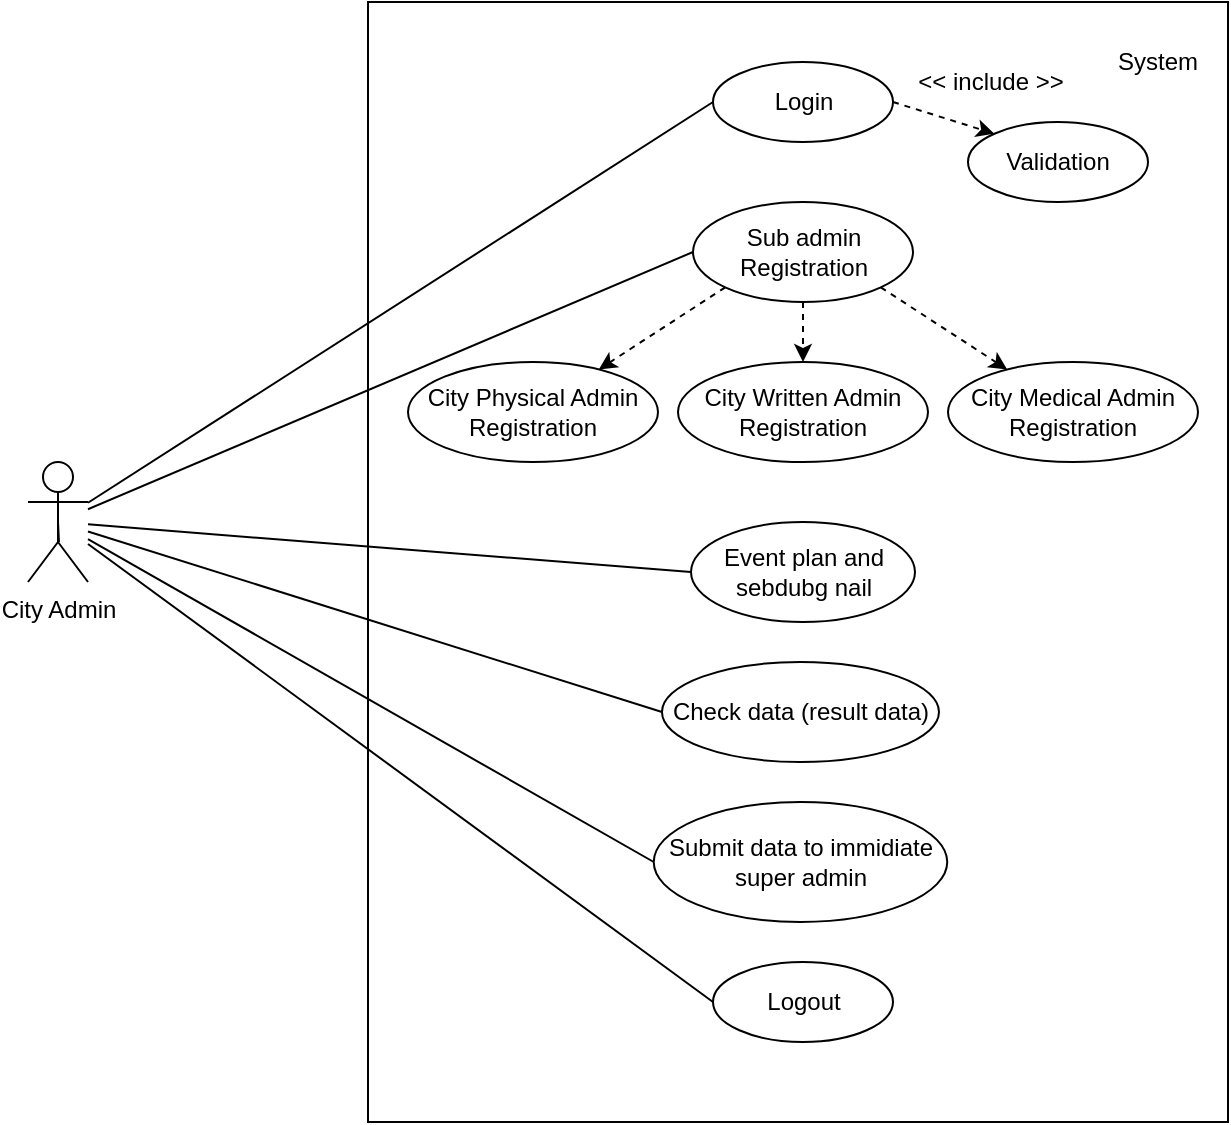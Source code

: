 <mxfile version="14.5.1" type="device"><diagram id="Ah5c3ksX5Yf4R9D-scYv" name="Page-1"><mxGraphModel dx="622" dy="360" grid="1" gridSize="10" guides="1" tooltips="1" connect="1" arrows="1" fold="1" page="1" pageScale="1" pageWidth="850" pageHeight="1100" math="0" shadow="0"><root><mxCell id="0"/><mxCell id="1" parent="0"/><mxCell id="10SFz4osVrLA16JZQNI6-44" value="" style="rounded=0;whiteSpace=wrap;html=1;" parent="1" vertex="1"><mxGeometry x="280" y="80" width="430" height="560" as="geometry"/></mxCell><mxCell id="mloGBrdIDBdWLWBvH-85-20" style="rounded=0;orthogonalLoop=1;jettySize=auto;html=1;entryX=0;entryY=0.5;entryDx=0;entryDy=0;endArrow=none;endFill=0;" parent="1" source="mloGBrdIDBdWLWBvH-85-2" target="mloGBrdIDBdWLWBvH-85-3" edge="1"><mxGeometry relative="1" as="geometry"/></mxCell><mxCell id="mloGBrdIDBdWLWBvH-85-2" value="City Admin" style="shape=umlActor;verticalLabelPosition=bottom;verticalAlign=top;html=1;outlineConnect=0;" parent="1" vertex="1"><mxGeometry x="110" y="310" width="30" height="60" as="geometry"/></mxCell><mxCell id="g-8u1jx_YALCaDrWDiUF-4" style="rounded=0;orthogonalLoop=1;jettySize=auto;html=1;exitX=1;exitY=0.5;exitDx=0;exitDy=0;entryX=0;entryY=0;entryDx=0;entryDy=0;dashed=1;startArrow=none;startFill=0;endArrow=classic;endFill=1;" edge="1" parent="1" source="mloGBrdIDBdWLWBvH-85-3" target="g-8u1jx_YALCaDrWDiUF-2"><mxGeometry relative="1" as="geometry"/></mxCell><mxCell id="mloGBrdIDBdWLWBvH-85-3" value="Login" style="ellipse;whiteSpace=wrap;html=1;" parent="1" vertex="1"><mxGeometry x="452.5" y="110" width="90" height="40" as="geometry"/></mxCell><mxCell id="10SFz4osVrLA16JZQNI6-3" style="rounded=0;orthogonalLoop=1;jettySize=auto;html=1;exitX=0;exitY=1;exitDx=0;exitDy=0;endArrow=classic;endFill=1;dashed=1;startArrow=none;startFill=0;" parent="1" source="mloGBrdIDBdWLWBvH-85-6" target="h3RI5hhoC_QJhinrn6dg-1" edge="1"><mxGeometry relative="1" as="geometry"/></mxCell><mxCell id="10SFz4osVrLA16JZQNI6-4" style="edgeStyle=none;rounded=0;orthogonalLoop=1;jettySize=auto;html=1;exitX=0.5;exitY=1;exitDx=0;exitDy=0;entryX=0.5;entryY=0;entryDx=0;entryDy=0;endArrow=classic;endFill=1;dashed=1;" parent="1" source="mloGBrdIDBdWLWBvH-85-6" target="h3RI5hhoC_QJhinrn6dg-2" edge="1"><mxGeometry relative="1" as="geometry"/></mxCell><mxCell id="10SFz4osVrLA16JZQNI6-5" style="edgeStyle=none;rounded=0;orthogonalLoop=1;jettySize=auto;html=1;exitX=1;exitY=1;exitDx=0;exitDy=0;endArrow=classic;endFill=1;dashed=1;" parent="1" source="mloGBrdIDBdWLWBvH-85-6" target="10SFz4osVrLA16JZQNI6-2" edge="1"><mxGeometry relative="1" as="geometry"/></mxCell><mxCell id="10SFz4osVrLA16JZQNI6-6" style="edgeStyle=none;rounded=0;orthogonalLoop=1;jettySize=auto;html=1;exitX=0;exitY=0.5;exitDx=0;exitDy=0;endArrow=none;endFill=0;" parent="1" source="mloGBrdIDBdWLWBvH-85-6" target="mloGBrdIDBdWLWBvH-85-2" edge="1"><mxGeometry relative="1" as="geometry"/></mxCell><mxCell id="mloGBrdIDBdWLWBvH-85-6" value="Sub admin&lt;br&gt;Registration" style="ellipse;whiteSpace=wrap;html=1;" parent="1" vertex="1"><mxGeometry x="442.5" y="180" width="110" height="50" as="geometry"/></mxCell><mxCell id="10SFz4osVrLA16JZQNI6-7" style="edgeStyle=none;rounded=0;orthogonalLoop=1;jettySize=auto;html=1;exitX=0;exitY=0.5;exitDx=0;exitDy=0;endArrow=none;endFill=0;" parent="1" source="mloGBrdIDBdWLWBvH-85-8" target="mloGBrdIDBdWLWBvH-85-2" edge="1"><mxGeometry relative="1" as="geometry"/></mxCell><mxCell id="mloGBrdIDBdWLWBvH-85-8" value="Event plan and sebdubg nail" style="ellipse;whiteSpace=wrap;html=1;" parent="1" vertex="1"><mxGeometry x="441.5" y="340" width="112" height="50" as="geometry"/></mxCell><mxCell id="10SFz4osVrLA16JZQNI6-19" style="edgeStyle=none;rounded=0;orthogonalLoop=1;jettySize=auto;html=1;exitX=0;exitY=0.5;exitDx=0;exitDy=0;endArrow=none;endFill=0;" parent="1" source="mloGBrdIDBdWLWBvH-85-10" target="mloGBrdIDBdWLWBvH-85-2" edge="1"><mxGeometry relative="1" as="geometry"/></mxCell><mxCell id="mloGBrdIDBdWLWBvH-85-10" value="Submit data to immidiate super admin" style="ellipse;whiteSpace=wrap;html=1;" parent="1" vertex="1"><mxGeometry x="422.87" y="480" width="146.75" height="60" as="geometry"/></mxCell><mxCell id="mloGBrdIDBdWLWBvH-85-47" style="edgeStyle=none;rounded=0;orthogonalLoop=1;jettySize=auto;html=1;exitX=0.5;exitY=0.5;exitDx=0;exitDy=0;exitPerimeter=0;entryX=0.516;entryY=0.667;entryDx=0;entryDy=0;entryPerimeter=0;startArrow=none;startFill=0;endArrow=none;endFill=0;" parent="1" source="mloGBrdIDBdWLWBvH-85-2" target="mloGBrdIDBdWLWBvH-85-2" edge="1"><mxGeometry relative="1" as="geometry"/></mxCell><mxCell id="h3RI5hhoC_QJhinrn6dg-1" value="City Physical Admin&lt;br&gt;Registration" style="ellipse;whiteSpace=wrap;html=1;" parent="1" vertex="1"><mxGeometry x="300" y="260" width="125" height="50" as="geometry"/></mxCell><mxCell id="h3RI5hhoC_QJhinrn6dg-2" value="City Written Admin&lt;br&gt;Registration" style="ellipse;whiteSpace=wrap;html=1;" parent="1" vertex="1"><mxGeometry x="435" y="260" width="125" height="50" as="geometry"/></mxCell><mxCell id="10SFz4osVrLA16JZQNI6-41" style="edgeStyle=none;rounded=0;orthogonalLoop=1;jettySize=auto;html=1;exitX=0;exitY=0.5;exitDx=0;exitDy=0;endArrow=none;endFill=0;" parent="1" source="h3RI5hhoC_QJhinrn6dg-8" target="mloGBrdIDBdWLWBvH-85-2" edge="1"><mxGeometry relative="1" as="geometry"><mxPoint x="40" y="430" as="targetPoint"/></mxGeometry></mxCell><mxCell id="h3RI5hhoC_QJhinrn6dg-8" value="Logout" style="ellipse;whiteSpace=wrap;html=1;" parent="1" vertex="1"><mxGeometry x="452.5" y="560" width="90" height="40" as="geometry"/></mxCell><mxCell id="h3RI5hhoC_QJhinrn6dg-11" value="System" style="text;html=1;strokeColor=none;fillColor=none;align=center;verticalAlign=middle;whiteSpace=wrap;rounded=0;" parent="1" vertex="1"><mxGeometry x="655" y="100" width="40" height="20" as="geometry"/></mxCell><mxCell id="10SFz4osVrLA16JZQNI6-2" value="City Medical Admin Registration" style="ellipse;whiteSpace=wrap;html=1;" parent="1" vertex="1"><mxGeometry x="570" y="260" width="125" height="50" as="geometry"/></mxCell><mxCell id="10SFz4osVrLA16JZQNI6-14" style="edgeStyle=none;rounded=0;orthogonalLoop=1;jettySize=auto;html=1;exitX=0;exitY=0.5;exitDx=0;exitDy=0;endArrow=none;endFill=0;" parent="1" source="10SFz4osVrLA16JZQNI6-11" target="mloGBrdIDBdWLWBvH-85-2" edge="1"><mxGeometry relative="1" as="geometry"/></mxCell><mxCell id="10SFz4osVrLA16JZQNI6-11" value="Check data (result data)" style="ellipse;whiteSpace=wrap;html=1;" parent="1" vertex="1"><mxGeometry x="426.99" y="410" width="138.5" height="50" as="geometry"/></mxCell><mxCell id="g-8u1jx_YALCaDrWDiUF-2" value="Validation" style="ellipse;whiteSpace=wrap;html=1;" vertex="1" parent="1"><mxGeometry x="580" y="140" width="90" height="40" as="geometry"/></mxCell><mxCell id="g-8u1jx_YALCaDrWDiUF-5" value="&amp;lt;&amp;lt; include &amp;gt;&amp;gt;" style="text;html=1;strokeColor=none;fillColor=none;align=center;verticalAlign=middle;whiteSpace=wrap;rounded=0;" vertex="1" parent="1"><mxGeometry x="553.5" y="110" width="74.51" height="20" as="geometry"/></mxCell></root></mxGraphModel></diagram></mxfile>
